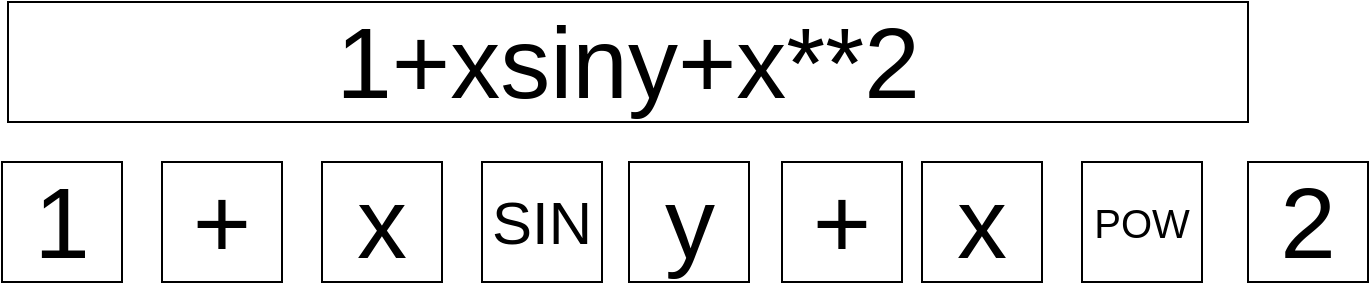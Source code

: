 <mxfile version="11.2.3" type="github" pages="1"><diagram id="g_t2GhETJLNYZbWfsYVX" name="mathtext-&gt;mathtokens"><mxGraphModel dx="977" dy="511" grid="1" gridSize="10" guides="1" tooltips="1" connect="1" arrows="1" fold="1" page="1" pageScale="1" pageWidth="827" pageHeight="1169" math="0" shadow="0"><root><mxCell id="0"/><mxCell id="1" parent="0"/><mxCell id="qseI18cxXve2ldfXJ2zD-5" value="&lt;font style=&quot;font-size: 50px&quot;&gt;1+xsiny+x**2&lt;/font&gt;" style="rounded=0;whiteSpace=wrap;html=1;" vertex="1" parent="1"><mxGeometry x="103" y="20" width="620" height="60" as="geometry"/></mxCell><mxCell id="qseI18cxXve2ldfXJ2zD-6" value="&lt;font style=&quot;font-size: 50px&quot;&gt;1&lt;/font&gt;" style="rounded=0;whiteSpace=wrap;html=1;" vertex="1" parent="1"><mxGeometry x="100" y="100" width="60" height="60" as="geometry"/></mxCell><mxCell id="qseI18cxXve2ldfXJ2zD-7" value="&lt;span style=&quot;font-size: 50px&quot;&gt;+&lt;/span&gt;" style="rounded=0;whiteSpace=wrap;html=1;" vertex="1" parent="1"><mxGeometry x="180" y="100" width="60" height="60" as="geometry"/></mxCell><mxCell id="qseI18cxXve2ldfXJ2zD-8" value="&lt;span style=&quot;font-size: 50px&quot;&gt;x&lt;/span&gt;" style="rounded=0;whiteSpace=wrap;html=1;" vertex="1" parent="1"><mxGeometry x="260" y="100" width="60" height="60" as="geometry"/></mxCell><mxCell id="qseI18cxXve2ldfXJ2zD-9" value="&lt;font style=&quot;font-size: 30px&quot;&gt;SIN&lt;/font&gt;" style="rounded=0;whiteSpace=wrap;html=1;" vertex="1" parent="1"><mxGeometry x="340" y="100" width="60" height="60" as="geometry"/></mxCell><mxCell id="qseI18cxXve2ldfXJ2zD-10" value="&lt;span style=&quot;font-size: 50px&quot;&gt;y&lt;/span&gt;" style="rounded=0;whiteSpace=wrap;html=1;" vertex="1" parent="1"><mxGeometry x="413.5" y="100" width="60" height="60" as="geometry"/></mxCell><mxCell id="qseI18cxXve2ldfXJ2zD-11" value="&lt;span style=&quot;font-size: 50px&quot;&gt;+&lt;/span&gt;" style="rounded=0;whiteSpace=wrap;html=1;" vertex="1" parent="1"><mxGeometry x="490" y="100" width="60" height="60" as="geometry"/></mxCell><mxCell id="qseI18cxXve2ldfXJ2zD-12" value="&lt;span style=&quot;font-size: 50px&quot;&gt;x&lt;/span&gt;" style="rounded=0;whiteSpace=wrap;html=1;" vertex="1" parent="1"><mxGeometry x="560" y="100" width="60" height="60" as="geometry"/></mxCell><mxCell id="qseI18cxXve2ldfXJ2zD-15" value="&lt;font style=&quot;font-size: 20px&quot;&gt;POW&lt;/font&gt;" style="rounded=0;whiteSpace=wrap;html=1;" vertex="1" parent="1"><mxGeometry x="640" y="100" width="60" height="60" as="geometry"/></mxCell><mxCell id="qseI18cxXve2ldfXJ2zD-16" value="&lt;span style=&quot;font-size: 50px&quot;&gt;2&lt;/span&gt;" style="rounded=0;whiteSpace=wrap;html=1;" vertex="1" parent="1"><mxGeometry x="723" y="100" width="60" height="60" as="geometry"/></mxCell></root></mxGraphModel></diagram></mxfile>